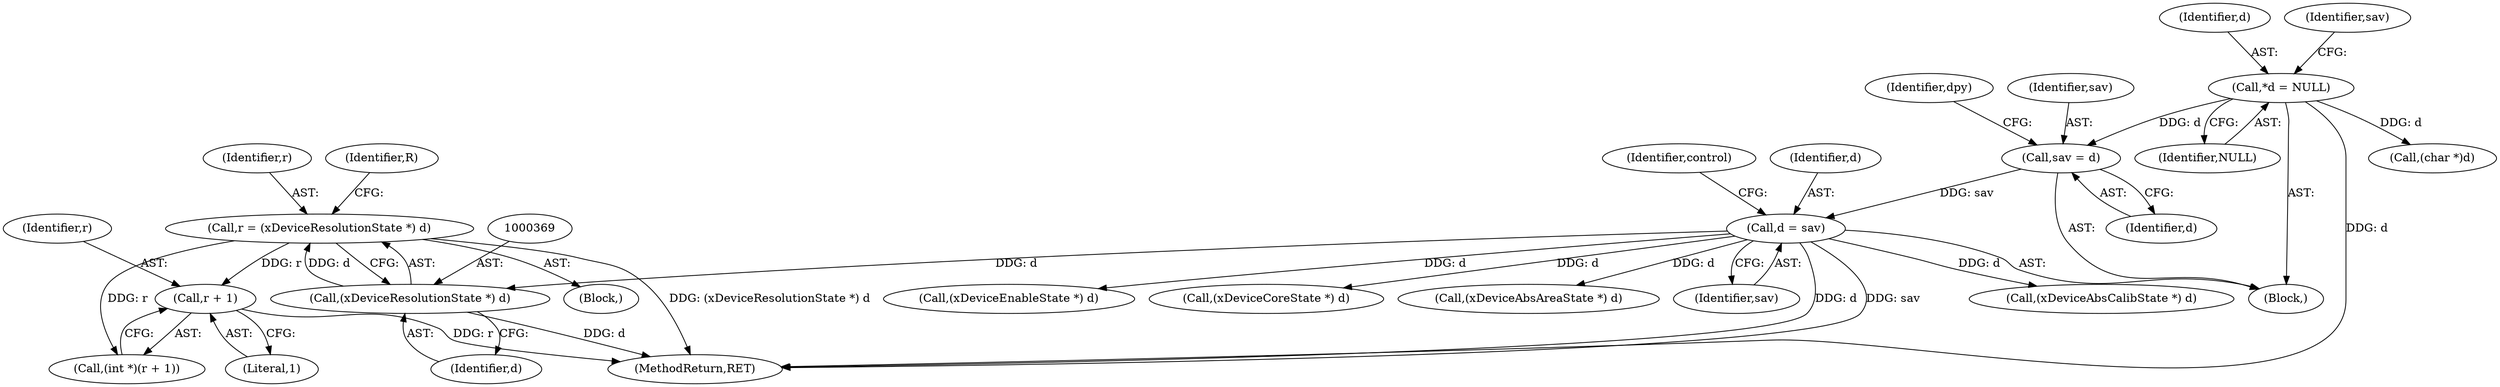 digraph "0_libXi_19a9cd607de73947fcfb104682f203ffe4e1f4e5_0@pointer" {
"1000405" [label="(Call,r + 1)"];
"1000366" [label="(Call,r = (xDeviceResolutionState *) d)"];
"1000368" [label="(Call,(xDeviceResolutionState *) d)"];
"1000353" [label="(Call,d = sav)"];
"1000230" [label="(Call,sav = d)"];
"1000115" [label="(Call,*d = NULL)"];
"1000354" [label="(Identifier,d)"];
"1000403" [label="(Call,(int *)(r + 1))"];
"1000459" [label="(Call,(xDeviceAbsCalibState *) d)"];
"1000370" [label="(Identifier,d)"];
"1000357" [label="(Identifier,control)"];
"1000116" [label="(Identifier,d)"];
"1000649" [label="(Call,(xDeviceEnableState *) d)"];
"1000115" [label="(Call,*d = NULL)"];
"1000609" [label="(Call,(xDeviceCoreState *) d)"];
"1000679" [label="(MethodReturn,RET)"];
"1000406" [label="(Identifier,r)"];
"1000360" [label="(Block,)"];
"1000232" [label="(Identifier,d)"];
"1000541" [label="(Call,(xDeviceAbsAreaState *) d)"];
"1000367" [label="(Identifier,r)"];
"1000407" [label="(Literal,1)"];
"1000230" [label="(Call,sav = d)"];
"1000366" [label="(Call,r = (xDeviceResolutionState *) d)"];
"1000372" [label="(Identifier,R)"];
"1000355" [label="(Identifier,sav)"];
"1000234" [label="(Identifier,dpy)"];
"1000105" [label="(Block,)"];
"1000120" [label="(Identifier,sav)"];
"1000353" [label="(Call,d = sav)"];
"1000235" [label="(Call,(char *)d)"];
"1000231" [label="(Identifier,sav)"];
"1000368" [label="(Call,(xDeviceResolutionState *) d)"];
"1000117" [label="(Identifier,NULL)"];
"1000405" [label="(Call,r + 1)"];
"1000405" -> "1000403"  [label="AST: "];
"1000405" -> "1000407"  [label="CFG: "];
"1000406" -> "1000405"  [label="AST: "];
"1000407" -> "1000405"  [label="AST: "];
"1000403" -> "1000405"  [label="CFG: "];
"1000405" -> "1000679"  [label="DDG: r"];
"1000366" -> "1000405"  [label="DDG: r"];
"1000366" -> "1000360"  [label="AST: "];
"1000366" -> "1000368"  [label="CFG: "];
"1000367" -> "1000366"  [label="AST: "];
"1000368" -> "1000366"  [label="AST: "];
"1000372" -> "1000366"  [label="CFG: "];
"1000366" -> "1000679"  [label="DDG: (xDeviceResolutionState *) d"];
"1000368" -> "1000366"  [label="DDG: d"];
"1000366" -> "1000403"  [label="DDG: r"];
"1000368" -> "1000370"  [label="CFG: "];
"1000369" -> "1000368"  [label="AST: "];
"1000370" -> "1000368"  [label="AST: "];
"1000368" -> "1000679"  [label="DDG: d"];
"1000353" -> "1000368"  [label="DDG: d"];
"1000353" -> "1000105"  [label="AST: "];
"1000353" -> "1000355"  [label="CFG: "];
"1000354" -> "1000353"  [label="AST: "];
"1000355" -> "1000353"  [label="AST: "];
"1000357" -> "1000353"  [label="CFG: "];
"1000353" -> "1000679"  [label="DDG: d"];
"1000353" -> "1000679"  [label="DDG: sav"];
"1000230" -> "1000353"  [label="DDG: sav"];
"1000353" -> "1000459"  [label="DDG: d"];
"1000353" -> "1000541"  [label="DDG: d"];
"1000353" -> "1000609"  [label="DDG: d"];
"1000353" -> "1000649"  [label="DDG: d"];
"1000230" -> "1000105"  [label="AST: "];
"1000230" -> "1000232"  [label="CFG: "];
"1000231" -> "1000230"  [label="AST: "];
"1000232" -> "1000230"  [label="AST: "];
"1000234" -> "1000230"  [label="CFG: "];
"1000115" -> "1000230"  [label="DDG: d"];
"1000115" -> "1000105"  [label="AST: "];
"1000115" -> "1000117"  [label="CFG: "];
"1000116" -> "1000115"  [label="AST: "];
"1000117" -> "1000115"  [label="AST: "];
"1000120" -> "1000115"  [label="CFG: "];
"1000115" -> "1000679"  [label="DDG: d"];
"1000115" -> "1000235"  [label="DDG: d"];
}
